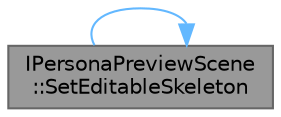 digraph "IPersonaPreviewScene::SetEditableSkeleton"
{
 // INTERACTIVE_SVG=YES
 // LATEX_PDF_SIZE
  bgcolor="transparent";
  edge [fontname=Helvetica,fontsize=10,labelfontname=Helvetica,labelfontsize=10];
  node [fontname=Helvetica,fontsize=10,shape=box,height=0.2,width=0.4];
  rankdir="LR";
  Node1 [id="Node000001",label="IPersonaPreviewScene\l::SetEditableSkeleton",height=0.2,width=0.4,color="gray40", fillcolor="grey60", style="filled", fontcolor="black",tooltip="Replaces the current editable skeleton."];
  Node1 -> Node1 [id="edge1_Node000001_Node000001",color="steelblue1",style="solid",tooltip=" "];
}
